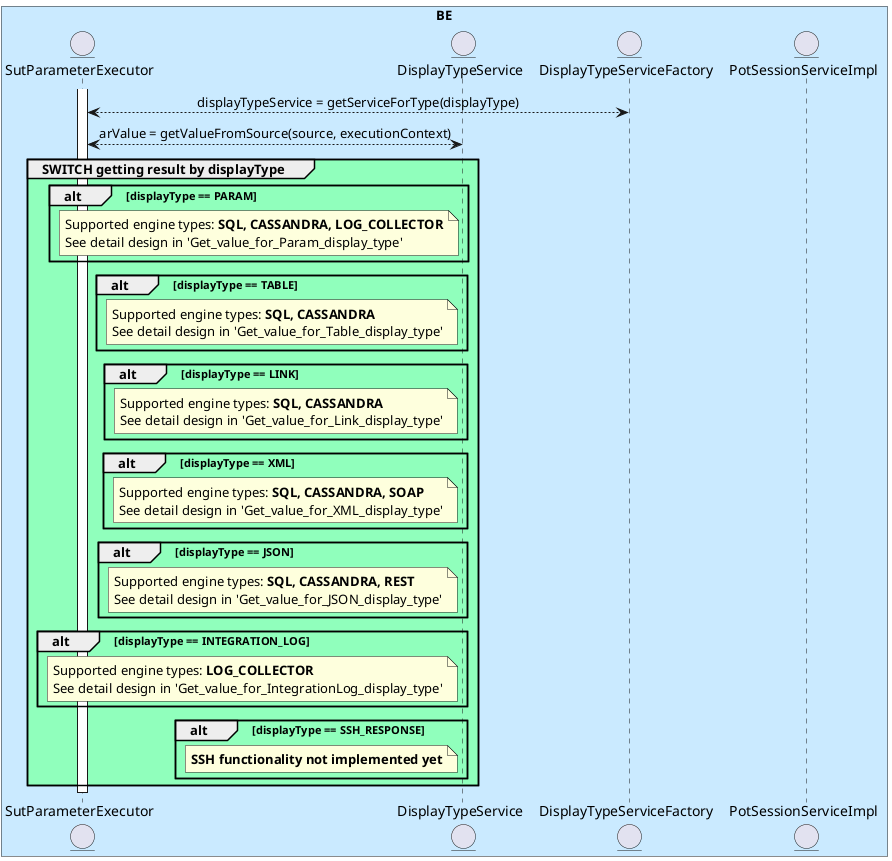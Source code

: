 @startuml

skinparam sequenceMessageAlign center

box "BE" #caeaff
    entity SutParameterExecutor

    entity DisplayTypeService
    entity DisplayTypeServiceFactory

    entity PotSessionServiceImpl
end box

activate SutParameterExecutor
    SutParameterExecutor <--> DisplayTypeServiceFactory : displayTypeService = getServiceForType(displayType)
    SutParameterExecutor <--> DisplayTypeService : arValue = getValueFromSource(source, executionContext)

    group #90ffbc SWITCH getting result by displayType
        alt displayType == PARAM
             note left DisplayTypeService
                Supported engine types: **SQL, CASSANDRA, LOG_COLLECTOR**
                See detail design in 'Get_value_for_Param_display_type'
             end note
        end
        alt displayType == TABLE
             note left DisplayTypeService
                Supported engine types: **SQL, CASSANDRA**
                See detail design in 'Get_value_for_Table_display_type'
             end note
        end
        alt displayType == LINK
             note left DisplayTypeService
                Supported engine types: **SQL, CASSANDRA**
                See detail design in 'Get_value_for_Link_display_type'
             end note
        end
        alt displayType == XML
             note left DisplayTypeService
                Supported engine types: **SQL, CASSANDRA, SOAP**
                See detail design in 'Get_value_for_XML_display_type'
             end note
        end
        alt displayType == JSON
             note left DisplayTypeService
                Supported engine types: **SQL, CASSANDRA, REST**
                See detail design in 'Get_value_for_JSON_display_type'
             end note
        end
        alt displayType == INTEGRATION_LOG
             note left DisplayTypeService
                Supported engine types: **LOG_COLLECTOR**
                See detail design in 'Get_value_for_IntegrationLog_display_type'
             end note
        end
        alt displayType == SSH_RESPONSE
             note left DisplayTypeService
                **SSH functionality not implemented yet**
             end note
        end
    end
deactivate SutParameterExecutor

@enduml
